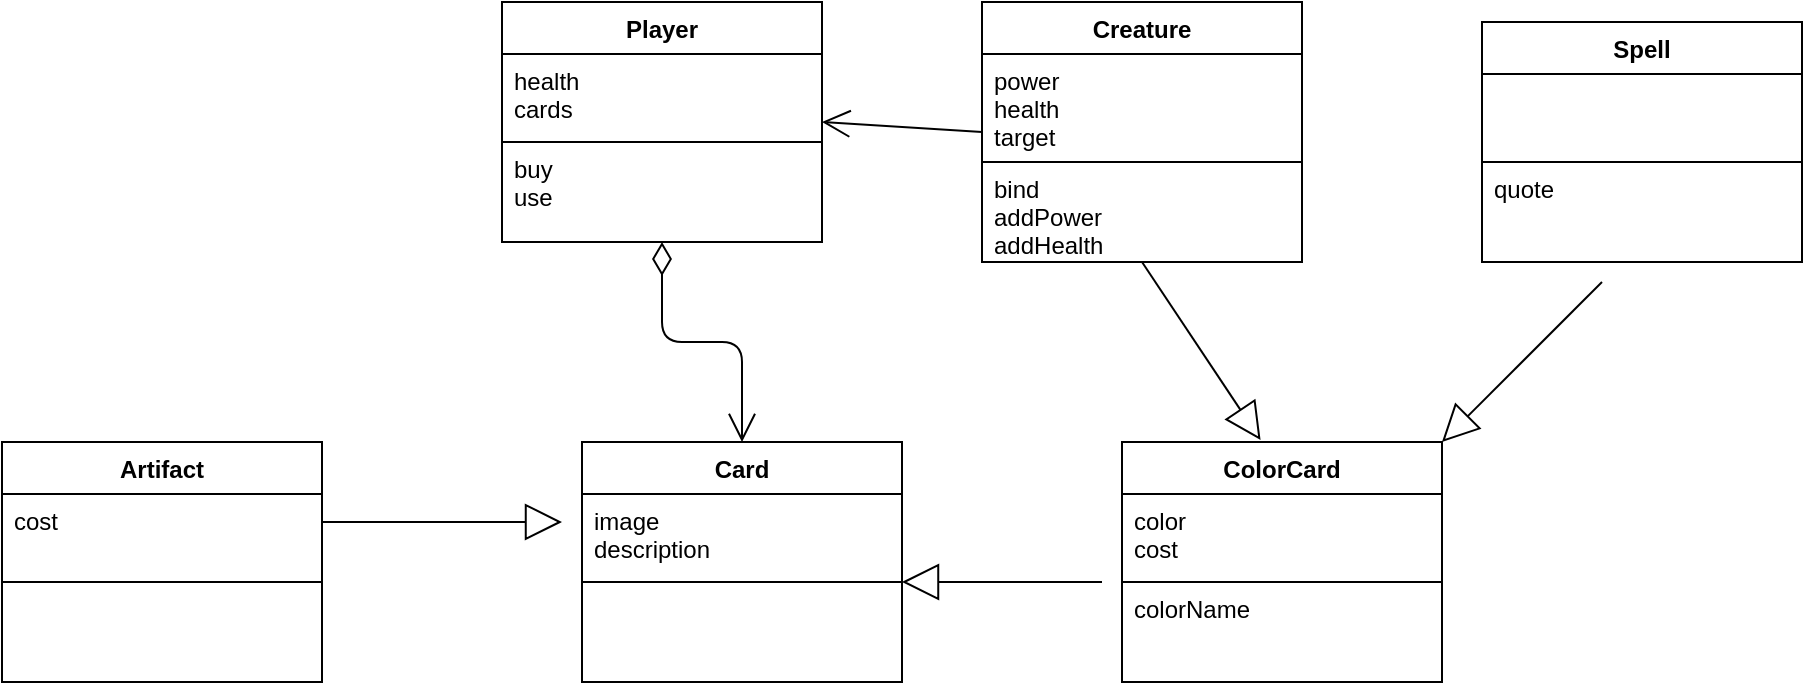 <mxfile scale="1" border="10" version="28.2.5" pages="2">
  <diagram id="KHb0TZALlbIdNSuMEjDe" name="Page-1">
    <mxGraphModel dx="1206" dy="1028" grid="1" gridSize="10" guides="1" tooltips="1" connect="1" arrows="1" fold="1" page="1" pageScale="1" pageWidth="827" pageHeight="1169" background="#FFFFFF" math="0" shadow="0">
      <root>
        <mxCell id="0" />
        <mxCell id="1" parent="0" />
        <mxCell id="2PToorvyBgoTimkNPx8g-1" value="Artifact" style="swimlane;fontStyle=1;align=center;verticalAlign=top;childLayout=stackLayout;horizontal=1;startSize=26;horizontalStack=0;resizeParent=1;resizeParentMax=0;resizeLast=0;collapsible=1;marginBottom=0;fontColor=#000000;strokeColor=#000000;fillColor=#FFFFFF;" parent="1" vertex="1">
          <mxGeometry x="30" y="430" width="160" height="120" as="geometry" />
        </mxCell>
        <mxCell id="2PToorvyBgoTimkNPx8g-2" value="cost" style="text;strokeColor=#000000;fillColor=#FFFFFF;align=left;verticalAlign=top;spacingLeft=4;spacingRight=4;overflow=hidden;rotatable=0;points=[[0,0.5],[1,0.5]];portConstraint=eastwest;fontColor=#000000;" parent="2PToorvyBgoTimkNPx8g-1" vertex="1">
          <mxGeometry y="26" width="160" height="44" as="geometry" />
        </mxCell>
        <mxCell id="2PToorvyBgoTimkNPx8g-3" value="" style="text;strokeColor=#000000;fillColor=#FFFFFF;align=left;verticalAlign=top;spacingLeft=4;spacingRight=4;overflow=hidden;rotatable=0;points=[[0,0.5],[1,0.5]];portConstraint=eastwest;fontColor=#000000;" parent="2PToorvyBgoTimkNPx8g-1" vertex="1">
          <mxGeometry y="70" width="160" height="50" as="geometry" />
        </mxCell>
        <mxCell id="2PToorvyBgoTimkNPx8g-5" value="Card" style="swimlane;fontStyle=1;align=center;verticalAlign=top;childLayout=stackLayout;horizontal=1;startSize=26;horizontalStack=0;resizeParent=1;resizeParentMax=0;resizeLast=0;collapsible=1;marginBottom=0;fontColor=#000000;strokeColor=#000000;fillColor=#FFFFFF;" parent="1" vertex="1">
          <mxGeometry x="320" y="430" width="160" height="120" as="geometry" />
        </mxCell>
        <mxCell id="2PToorvyBgoTimkNPx8g-6" value="image&#xa;description&#xa;" style="text;strokeColor=#000000;fillColor=#FFFFFF;align=left;verticalAlign=top;spacingLeft=4;spacingRight=4;overflow=hidden;rotatable=0;points=[[0,0.5],[1,0.5]];portConstraint=eastwest;fontColor=#000000;" parent="2PToorvyBgoTimkNPx8g-5" vertex="1">
          <mxGeometry y="26" width="160" height="44" as="geometry" />
        </mxCell>
        <mxCell id="2PToorvyBgoTimkNPx8g-7" value="" style="text;strokeColor=#000000;fillColor=#FFFFFF;align=left;verticalAlign=top;spacingLeft=4;spacingRight=4;overflow=hidden;rotatable=0;points=[[0,0.5],[1,0.5]];portConstraint=eastwest;fontColor=#000000;" parent="2PToorvyBgoTimkNPx8g-5" vertex="1">
          <mxGeometry y="70" width="160" height="50" as="geometry" />
        </mxCell>
        <mxCell id="2PToorvyBgoTimkNPx8g-8" value="ColorCard" style="swimlane;fontStyle=1;align=center;verticalAlign=top;childLayout=stackLayout;horizontal=1;startSize=26;horizontalStack=0;resizeParent=1;resizeParentMax=0;resizeLast=0;collapsible=1;marginBottom=0;fontColor=#000000;strokeColor=#000000;fillColor=#FFFFFF;" parent="1" vertex="1">
          <mxGeometry x="590" y="430" width="160" height="120" as="geometry" />
        </mxCell>
        <mxCell id="2PToorvyBgoTimkNPx8g-9" value="color&#xa;cost" style="text;strokeColor=#000000;fillColor=#FFFFFF;align=left;verticalAlign=top;spacingLeft=4;spacingRight=4;overflow=hidden;rotatable=0;points=[[0,0.5],[1,0.5]];portConstraint=eastwest;fontColor=#000000;" parent="2PToorvyBgoTimkNPx8g-8" vertex="1">
          <mxGeometry y="26" width="160" height="44" as="geometry" />
        </mxCell>
        <mxCell id="2PToorvyBgoTimkNPx8g-10" value="colorName" style="text;strokeColor=#000000;fillColor=#FFFFFF;align=left;verticalAlign=top;spacingLeft=4;spacingRight=4;overflow=hidden;rotatable=0;points=[[0,0.5],[1,0.5]];portConstraint=eastwest;fontColor=#000000;" parent="2PToorvyBgoTimkNPx8g-8" vertex="1">
          <mxGeometry y="70" width="160" height="50" as="geometry" />
        </mxCell>
        <mxCell id="x7fZDVPYjU7R3gQwTyX0-1" value="Spell" style="swimlane;fontStyle=1;align=center;verticalAlign=top;childLayout=stackLayout;horizontal=1;startSize=26;horizontalStack=0;resizeParent=1;resizeParentMax=0;resizeLast=0;collapsible=1;marginBottom=0;fontColor=#000000;strokeColor=#000000;fillColor=#FFFFFF;" parent="1" vertex="1">
          <mxGeometry x="770" y="220" width="160" height="120" as="geometry" />
        </mxCell>
        <mxCell id="x7fZDVPYjU7R3gQwTyX0-2" value="" style="text;strokeColor=#000000;fillColor=#FFFFFF;align=left;verticalAlign=top;spacingLeft=4;spacingRight=4;overflow=hidden;rotatable=0;points=[[0,0.5],[1,0.5]];portConstraint=eastwest;fontColor=#000000;" parent="x7fZDVPYjU7R3gQwTyX0-1" vertex="1">
          <mxGeometry y="26" width="160" height="44" as="geometry" />
        </mxCell>
        <mxCell id="x7fZDVPYjU7R3gQwTyX0-3" value="quote" style="text;strokeColor=#000000;fillColor=#FFFFFF;align=left;verticalAlign=top;spacingLeft=4;spacingRight=4;overflow=hidden;rotatable=0;points=[[0,0.5],[1,0.5]];portConstraint=eastwest;fontColor=#000000;" parent="x7fZDVPYjU7R3gQwTyX0-1" vertex="1">
          <mxGeometry y="70" width="160" height="50" as="geometry" />
        </mxCell>
        <mxCell id="x7fZDVPYjU7R3gQwTyX0-4" value="Creature" style="swimlane;fontStyle=1;align=center;verticalAlign=top;childLayout=stackLayout;horizontal=1;startSize=26;horizontalStack=0;resizeParent=1;resizeParentMax=0;resizeLast=0;collapsible=1;marginBottom=0;fontColor=#000000;strokeColor=#000000;fillColor=#FFFFFF;" parent="1" vertex="1">
          <mxGeometry x="520" y="210" width="160" height="130" as="geometry" />
        </mxCell>
        <mxCell id="x7fZDVPYjU7R3gQwTyX0-5" value="power&#xa;health&#xa;target" style="text;strokeColor=#000000;fillColor=#FFFFFF;align=left;verticalAlign=top;spacingLeft=4;spacingRight=4;overflow=hidden;rotatable=0;points=[[0,0.5],[1,0.5]];portConstraint=eastwest;fontColor=#000000;" parent="x7fZDVPYjU7R3gQwTyX0-4" vertex="1">
          <mxGeometry y="26" width="160" height="54" as="geometry" />
        </mxCell>
        <mxCell id="x7fZDVPYjU7R3gQwTyX0-6" value="bind&#xa;addPower&#xa;addHealth" style="text;strokeColor=#000000;fillColor=#FFFFFF;align=left;verticalAlign=top;spacingLeft=4;spacingRight=4;overflow=hidden;rotatable=0;points=[[0,0.5],[1,0.5]];portConstraint=eastwest;fontColor=#000000;" parent="x7fZDVPYjU7R3gQwTyX0-4" vertex="1">
          <mxGeometry y="80" width="160" height="50" as="geometry" />
        </mxCell>
        <mxCell id="x7fZDVPYjU7R3gQwTyX0-15" value="Player" style="swimlane;fontStyle=1;align=center;verticalAlign=top;childLayout=stackLayout;horizontal=1;startSize=26;horizontalStack=0;resizeParent=1;resizeParentMax=0;resizeLast=0;collapsible=1;marginBottom=0;fontColor=#000000;strokeColor=#000000;fillColor=#FFFFFF;" parent="1" vertex="1">
          <mxGeometry x="280" y="210" width="160" height="120" as="geometry" />
        </mxCell>
        <mxCell id="x7fZDVPYjU7R3gQwTyX0-16" value="health&#xa;cards" style="text;strokeColor=#000000;fillColor=#FFFFFF;align=left;verticalAlign=top;spacingLeft=4;spacingRight=4;overflow=hidden;rotatable=0;points=[[0,0.5],[1,0.5]];portConstraint=eastwest;fontColor=#000000;" parent="x7fZDVPYjU7R3gQwTyX0-15" vertex="1">
          <mxGeometry y="26" width="160" height="44" as="geometry" />
        </mxCell>
        <mxCell id="x7fZDVPYjU7R3gQwTyX0-17" value="buy&#xa;use" style="text;strokeColor=#000000;fillColor=#FFFFFF;align=left;verticalAlign=top;spacingLeft=4;spacingRight=4;overflow=hidden;rotatable=0;points=[[0,0.5],[1,0.5]];portConstraint=eastwest;fontColor=#000000;" parent="x7fZDVPYjU7R3gQwTyX0-15" vertex="1">
          <mxGeometry y="70" width="160" height="50" as="geometry" />
        </mxCell>
        <mxCell id="KCq8qPTWUXgurcXT_2-R-1" value="" style="endArrow=block;endSize=16;endFill=0;html=1;strokeColor=#000000;fontColor=#000000;labelBackgroundColor=#FFFFFF;" edge="1" parent="1">
          <mxGeometry width="160" relative="1" as="geometry">
            <mxPoint x="190" y="470" as="sourcePoint" />
            <mxPoint x="310" y="470" as="targetPoint" />
          </mxGeometry>
        </mxCell>
        <mxCell id="KCq8qPTWUXgurcXT_2-R-2" value="" style="endArrow=block;endSize=16;endFill=0;html=1;strokeColor=#000000;fontColor=#000000;labelBackgroundColor=#FFFFFF;entryX=1;entryY=1;entryDx=0;entryDy=0;entryPerimeter=0;" edge="1" parent="1" target="2PToorvyBgoTimkNPx8g-6">
          <mxGeometry width="160" relative="1" as="geometry">
            <mxPoint x="580" y="500" as="sourcePoint" />
            <mxPoint x="600" y="480" as="targetPoint" />
          </mxGeometry>
        </mxCell>
        <mxCell id="KCq8qPTWUXgurcXT_2-R-3" value="" style="endArrow=block;endSize=16;endFill=0;html=1;strokeColor=#000000;fontColor=#000000;labelBackgroundColor=#FFFFFF;entryX=0.433;entryY=-0.008;entryDx=0;entryDy=0;entryPerimeter=0;exitX=0.5;exitY=1;exitDx=0;exitDy=0;" edge="1" parent="1" source="x7fZDVPYjU7R3gQwTyX0-4" target="2PToorvyBgoTimkNPx8g-8">
          <mxGeometry width="160" relative="1" as="geometry">
            <mxPoint x="710" y="340" as="sourcePoint" />
            <mxPoint x="610" y="340" as="targetPoint" />
          </mxGeometry>
        </mxCell>
        <mxCell id="KCq8qPTWUXgurcXT_2-R-4" value="" style="endArrow=block;endSize=16;endFill=0;html=1;strokeColor=#000000;fontColor=#000000;labelBackgroundColor=#FFFFFF;entryX=1;entryY=0;entryDx=0;entryDy=0;" edge="1" parent="1" target="2PToorvyBgoTimkNPx8g-8">
          <mxGeometry width="160" relative="1" as="geometry">
            <mxPoint x="830" y="350" as="sourcePoint" />
            <mxPoint x="910" y="360" as="targetPoint" />
          </mxGeometry>
        </mxCell>
        <mxCell id="KCq8qPTWUXgurcXT_2-R-7" value="" style="endArrow=open;html=1;endSize=12;startArrow=diamondThin;startSize=14;startFill=0;edgeStyle=orthogonalEdgeStyle;align=left;verticalAlign=bottom;fontColor=#000000;strokeColor=#000000;exitX=0.5;exitY=1;exitDx=0;exitDy=0;entryX=0.5;entryY=0;entryDx=0;entryDy=0;" edge="1" parent="1" source="x7fZDVPYjU7R3gQwTyX0-15" target="2PToorvyBgoTimkNPx8g-5">
          <mxGeometry x="-1" y="3" relative="1" as="geometry">
            <mxPoint x="370" y="390" as="sourcePoint" />
            <mxPoint x="370" y="450" as="targetPoint" />
          </mxGeometry>
        </mxCell>
        <mxCell id="KCq8qPTWUXgurcXT_2-R-9" value="" style="endArrow=open;endFill=1;endSize=12;html=1;fontColor=#000000;strokeColor=#000000;exitX=0;exitY=0.5;exitDx=0;exitDy=0;entryX=1;entryY=0.5;entryDx=0;entryDy=0;" edge="1" parent="1" source="x7fZDVPYjU7R3gQwTyX0-4" target="x7fZDVPYjU7R3gQwTyX0-15">
          <mxGeometry width="160" relative="1" as="geometry">
            <mxPoint x="470" y="340" as="sourcePoint" />
            <mxPoint x="470" y="250" as="targetPoint" />
          </mxGeometry>
        </mxCell>
      </root>
    </mxGraphModel>
  </diagram>
  <diagram id="4jpOv6ndlXv5DAhScjJB" name="Page-2">
    <mxGraphModel dx="1025" dy="515" grid="0" gridSize="10" guides="1" tooltips="1" connect="1" arrows="1" fold="1" page="0" pageScale="1" pageWidth="850" pageHeight="1100" math="0" shadow="0">
      <root>
        <mxCell id="0" />
        <mxCell id="1" parent="0" />
      </root>
    </mxGraphModel>
  </diagram>
</mxfile>

